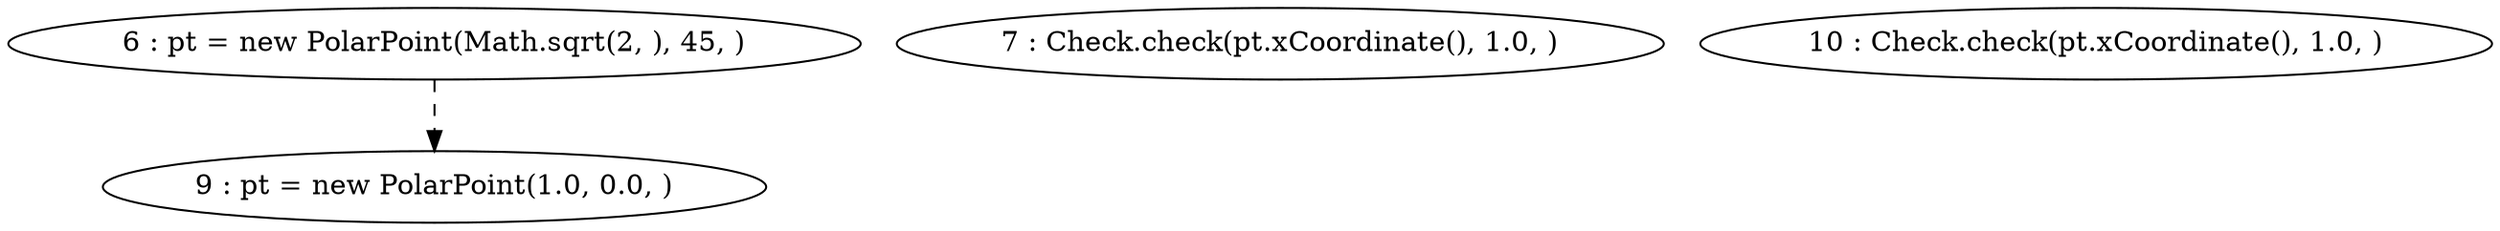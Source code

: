 digraph G {
"6 : pt = new PolarPoint(Math.sqrt(2, ), 45, )"
"6 : pt = new PolarPoint(Math.sqrt(2, ), 45, )" -> "9 : pt = new PolarPoint(1.0, 0.0, )" [style=dashed]
"7 : Check.check(pt.xCoordinate(), 1.0, )"
"9 : pt = new PolarPoint(1.0, 0.0, )"
"10 : Check.check(pt.xCoordinate(), 1.0, )"
}